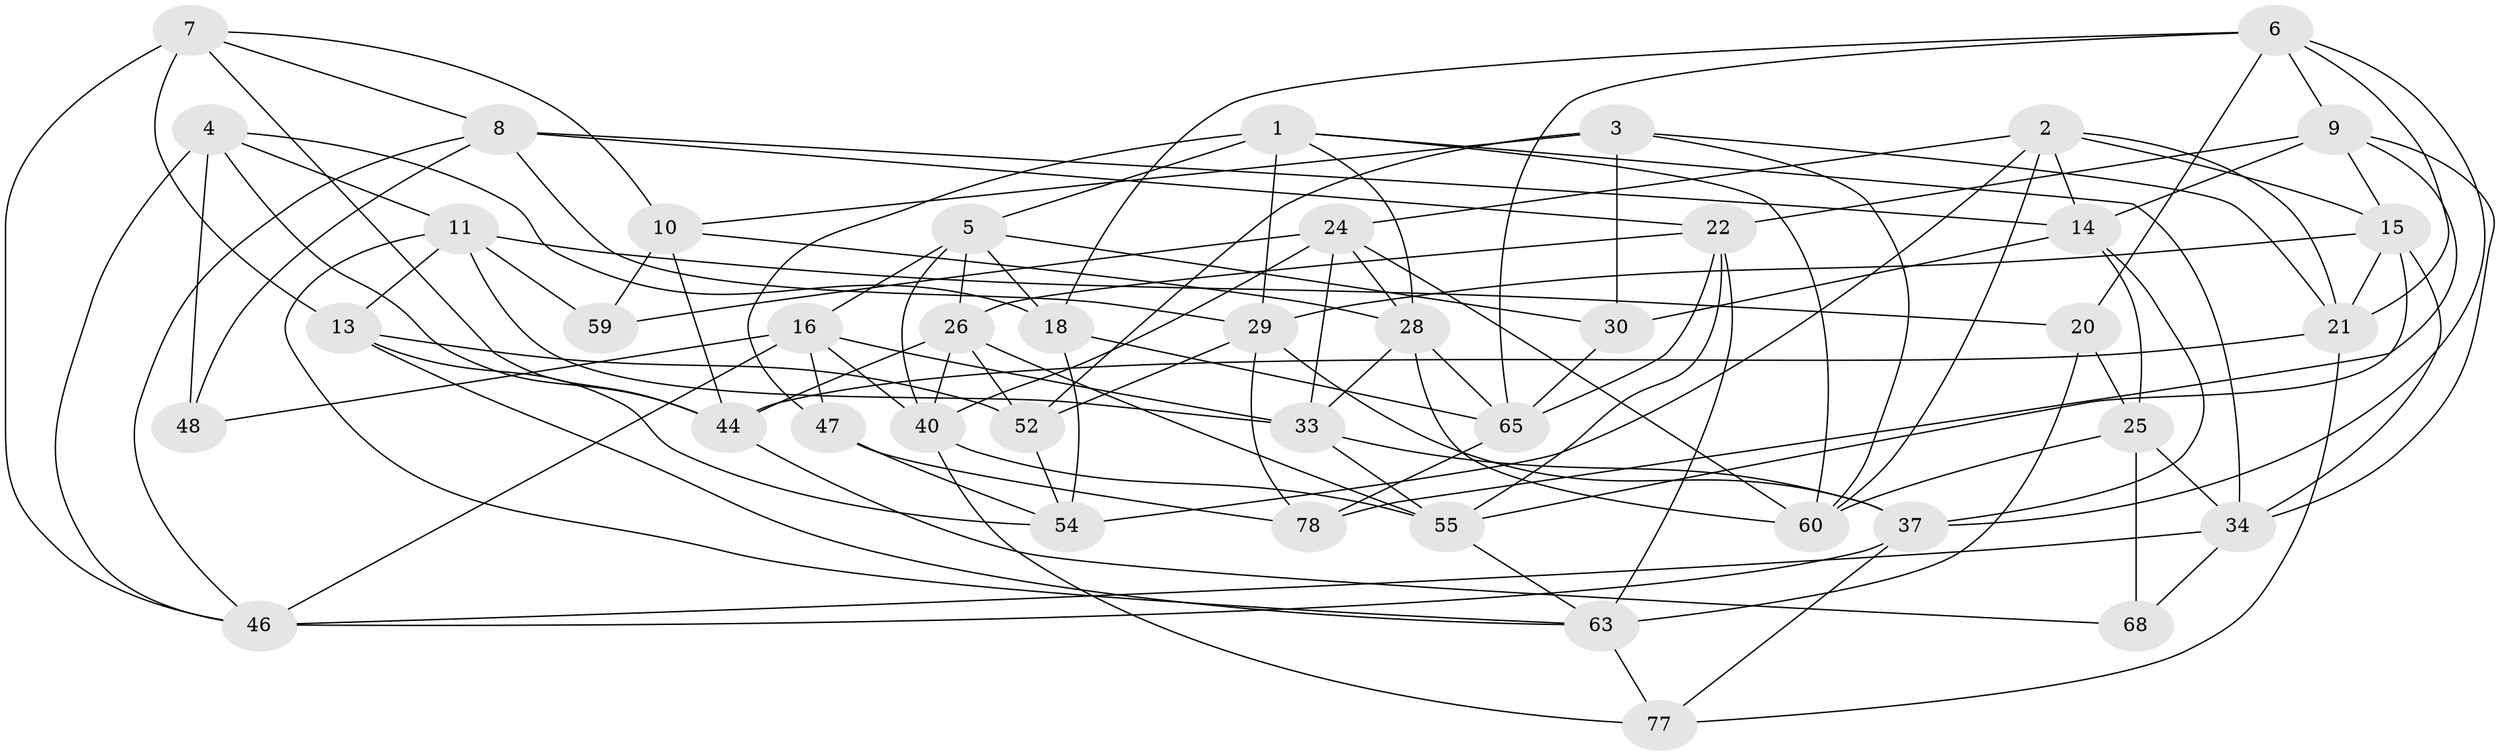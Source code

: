 // original degree distribution, {4: 1.0}
// Generated by graph-tools (version 1.1) at 2025/11/02/27/25 16:11:45]
// undirected, 43 vertices, 115 edges
graph export_dot {
graph [start="1"]
  node [color=gray90,style=filled];
  1 [super="+61"];
  2 [super="+17"];
  3 [super="+43"];
  4 [super="+51"];
  5 [super="+23"];
  6 [super="+42"];
  7 [super="+38"];
  8 [super="+19"];
  9 [super="+12"];
  10 [super="+49"];
  11 [super="+62"];
  13 [super="+32"];
  14 [super="+45"];
  15 [super="+27"];
  16 [super="+58"];
  18 [super="+56"];
  20;
  21 [super="+73"];
  22 [super="+41"];
  24 [super="+50"];
  25 [super="+64"];
  26 [super="+31"];
  28 [super="+39"];
  29 [super="+35"];
  30;
  33 [super="+36"];
  34 [super="+57"];
  37 [super="+53"];
  40 [super="+75"];
  44 [super="+71"];
  46 [super="+72"];
  47;
  48;
  52 [super="+66"];
  54 [super="+69"];
  55 [super="+76"];
  59;
  60 [super="+67"];
  63 [super="+74"];
  65 [super="+70"];
  68;
  77;
  78;
  1 -- 5;
  1 -- 60;
  1 -- 34;
  1 -- 28;
  1 -- 47;
  1 -- 29;
  2 -- 15;
  2 -- 60;
  2 -- 24;
  2 -- 54;
  2 -- 21;
  2 -- 14;
  3 -- 60;
  3 -- 30;
  3 -- 52 [weight=2];
  3 -- 10;
  3 -- 21;
  4 -- 48 [weight=2];
  4 -- 11;
  4 -- 18;
  4 -- 44;
  4 -- 46;
  5 -- 18;
  5 -- 40;
  5 -- 16;
  5 -- 30;
  5 -- 26;
  6 -- 18;
  6 -- 20;
  6 -- 21;
  6 -- 65;
  6 -- 37;
  6 -- 9;
  7 -- 10;
  7 -- 44;
  7 -- 13 [weight=2];
  7 -- 46;
  7 -- 8;
  8 -- 48;
  8 -- 22;
  8 -- 46;
  8 -- 29;
  8 -- 14;
  9 -- 14;
  9 -- 78;
  9 -- 34;
  9 -- 15;
  9 -- 22;
  10 -- 59 [weight=2];
  10 -- 28;
  10 -- 44;
  11 -- 20;
  11 -- 59;
  11 -- 13;
  11 -- 63;
  11 -- 33;
  13 -- 52;
  13 -- 63;
  13 -- 54;
  14 -- 25;
  14 -- 30;
  14 -- 37;
  15 -- 29;
  15 -- 34;
  15 -- 55;
  15 -- 21;
  16 -- 47;
  16 -- 48;
  16 -- 33;
  16 -- 40;
  16 -- 46;
  18 -- 65;
  18 -- 54 [weight=2];
  20 -- 63;
  20 -- 25;
  21 -- 77;
  21 -- 44;
  22 -- 55;
  22 -- 63;
  22 -- 26;
  22 -- 65;
  24 -- 40;
  24 -- 59;
  24 -- 60;
  24 -- 28;
  24 -- 33;
  25 -- 60;
  25 -- 68 [weight=2];
  25 -- 34;
  26 -- 40;
  26 -- 55;
  26 -- 52;
  26 -- 44;
  28 -- 60;
  28 -- 33;
  28 -- 65;
  29 -- 78;
  29 -- 52;
  29 -- 37;
  30 -- 65;
  33 -- 55;
  33 -- 37;
  34 -- 46;
  34 -- 68;
  37 -- 46;
  37 -- 77;
  40 -- 77;
  40 -- 55;
  44 -- 68;
  47 -- 78;
  47 -- 54;
  52 -- 54;
  55 -- 63;
  63 -- 77;
  65 -- 78;
}
